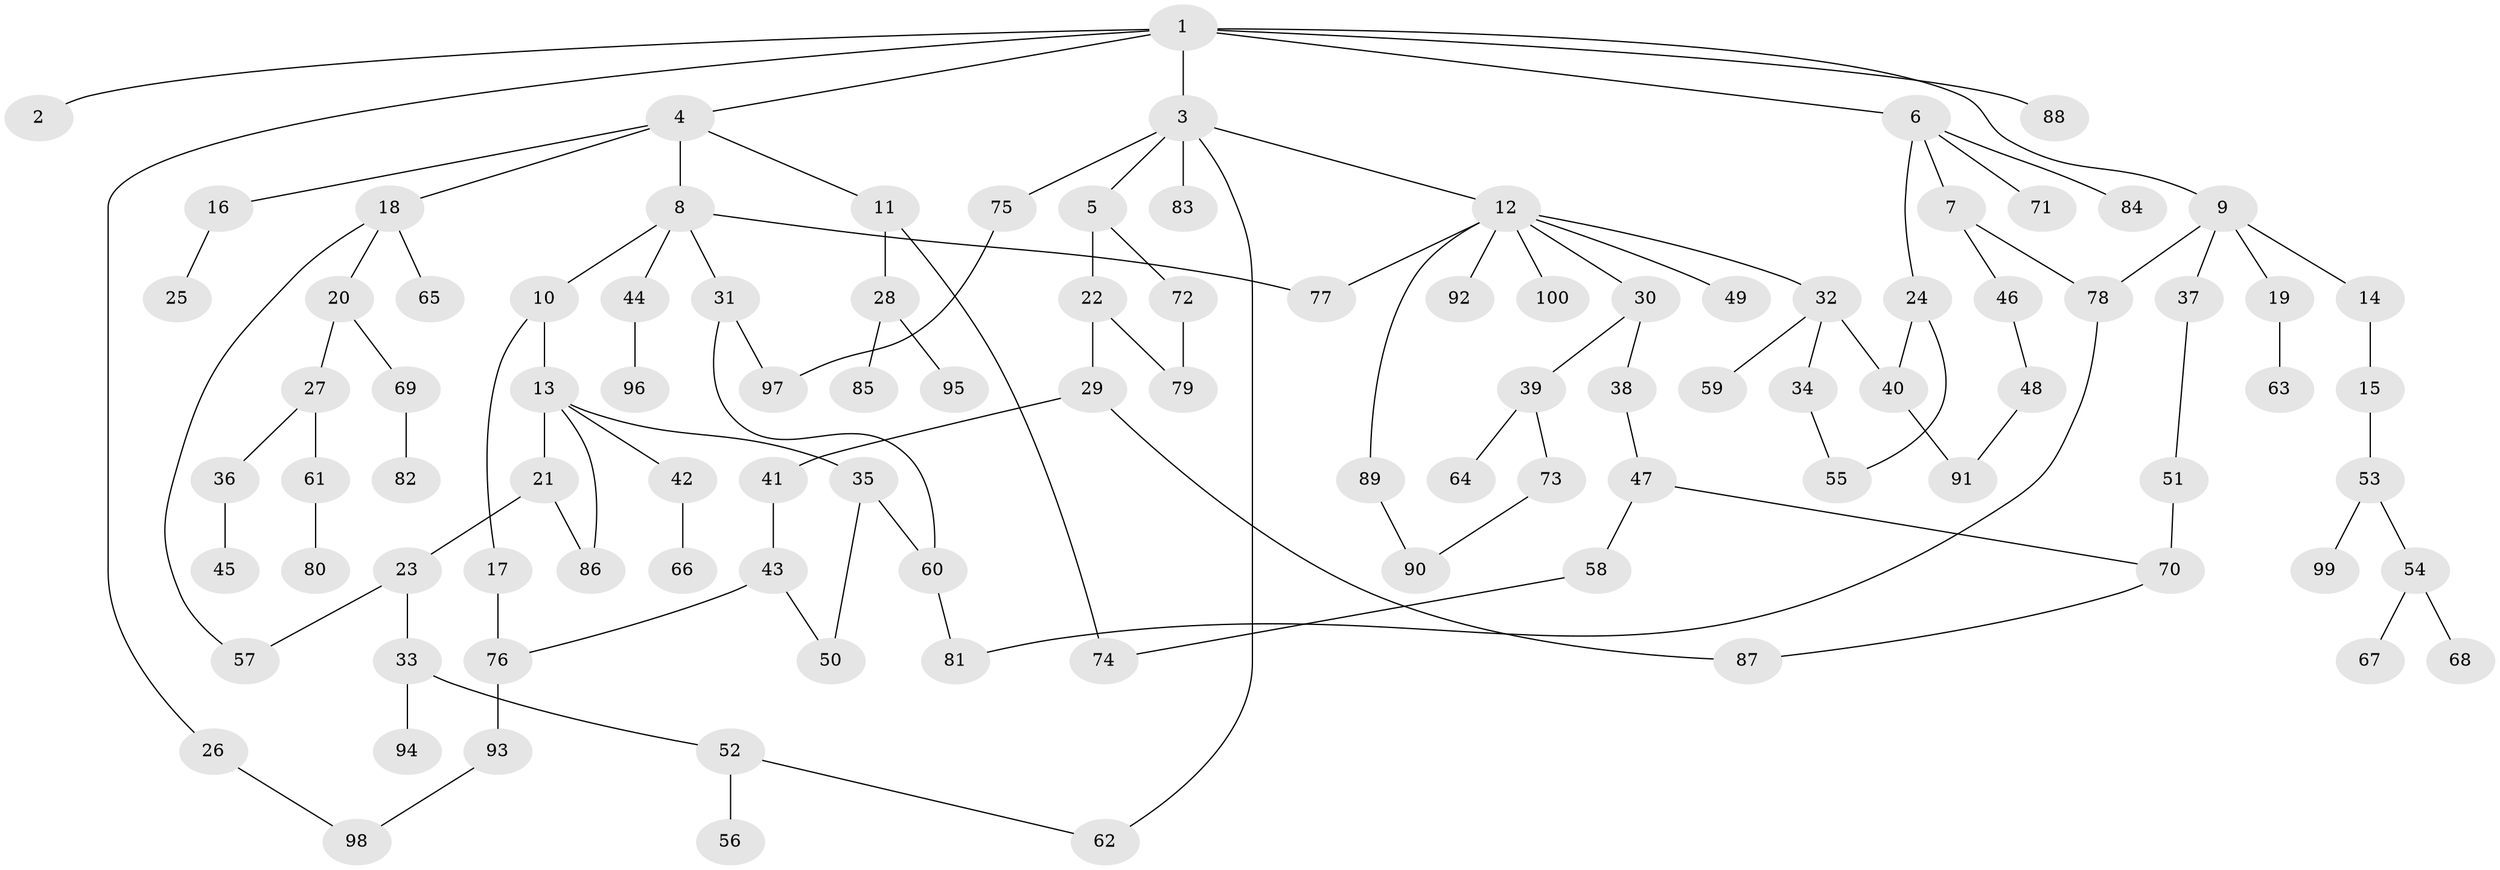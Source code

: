 // Generated by graph-tools (version 1.1) at 2025/41/03/09/25 04:41:58]
// undirected, 100 vertices, 118 edges
graph export_dot {
graph [start="1"]
  node [color=gray90,style=filled];
  1;
  2;
  3;
  4;
  5;
  6;
  7;
  8;
  9;
  10;
  11;
  12;
  13;
  14;
  15;
  16;
  17;
  18;
  19;
  20;
  21;
  22;
  23;
  24;
  25;
  26;
  27;
  28;
  29;
  30;
  31;
  32;
  33;
  34;
  35;
  36;
  37;
  38;
  39;
  40;
  41;
  42;
  43;
  44;
  45;
  46;
  47;
  48;
  49;
  50;
  51;
  52;
  53;
  54;
  55;
  56;
  57;
  58;
  59;
  60;
  61;
  62;
  63;
  64;
  65;
  66;
  67;
  68;
  69;
  70;
  71;
  72;
  73;
  74;
  75;
  76;
  77;
  78;
  79;
  80;
  81;
  82;
  83;
  84;
  85;
  86;
  87;
  88;
  89;
  90;
  91;
  92;
  93;
  94;
  95;
  96;
  97;
  98;
  99;
  100;
  1 -- 2;
  1 -- 3;
  1 -- 4;
  1 -- 6;
  1 -- 9;
  1 -- 26;
  1 -- 88;
  3 -- 5;
  3 -- 12;
  3 -- 62;
  3 -- 75;
  3 -- 83;
  4 -- 8;
  4 -- 11;
  4 -- 16;
  4 -- 18;
  5 -- 22;
  5 -- 72;
  6 -- 7;
  6 -- 24;
  6 -- 71;
  6 -- 84;
  7 -- 46;
  7 -- 78;
  8 -- 10;
  8 -- 31;
  8 -- 44;
  8 -- 77;
  9 -- 14;
  9 -- 19;
  9 -- 37;
  9 -- 78;
  10 -- 13;
  10 -- 17;
  11 -- 28;
  11 -- 74;
  12 -- 30;
  12 -- 32;
  12 -- 49;
  12 -- 89;
  12 -- 92;
  12 -- 100;
  12 -- 77;
  13 -- 21;
  13 -- 35;
  13 -- 42;
  13 -- 86;
  14 -- 15;
  15 -- 53;
  16 -- 25;
  17 -- 76;
  18 -- 20;
  18 -- 57;
  18 -- 65;
  19 -- 63;
  20 -- 27;
  20 -- 69;
  21 -- 23;
  21 -- 86;
  22 -- 29;
  22 -- 79;
  23 -- 33;
  23 -- 57;
  24 -- 40;
  24 -- 55;
  26 -- 98;
  27 -- 36;
  27 -- 61;
  28 -- 85;
  28 -- 95;
  29 -- 41;
  29 -- 87;
  30 -- 38;
  30 -- 39;
  31 -- 97;
  31 -- 60;
  32 -- 34;
  32 -- 59;
  32 -- 40;
  33 -- 52;
  33 -- 94;
  34 -- 55;
  35 -- 50;
  35 -- 60;
  36 -- 45;
  37 -- 51;
  38 -- 47;
  39 -- 64;
  39 -- 73;
  40 -- 91;
  41 -- 43;
  42 -- 66;
  43 -- 76;
  43 -- 50;
  44 -- 96;
  46 -- 48;
  47 -- 58;
  47 -- 70;
  48 -- 91;
  51 -- 70;
  52 -- 56;
  52 -- 62;
  53 -- 54;
  53 -- 99;
  54 -- 67;
  54 -- 68;
  58 -- 74;
  60 -- 81;
  61 -- 80;
  69 -- 82;
  70 -- 87;
  72 -- 79;
  73 -- 90;
  75 -- 97;
  76 -- 93;
  78 -- 81;
  89 -- 90;
  93 -- 98;
}
